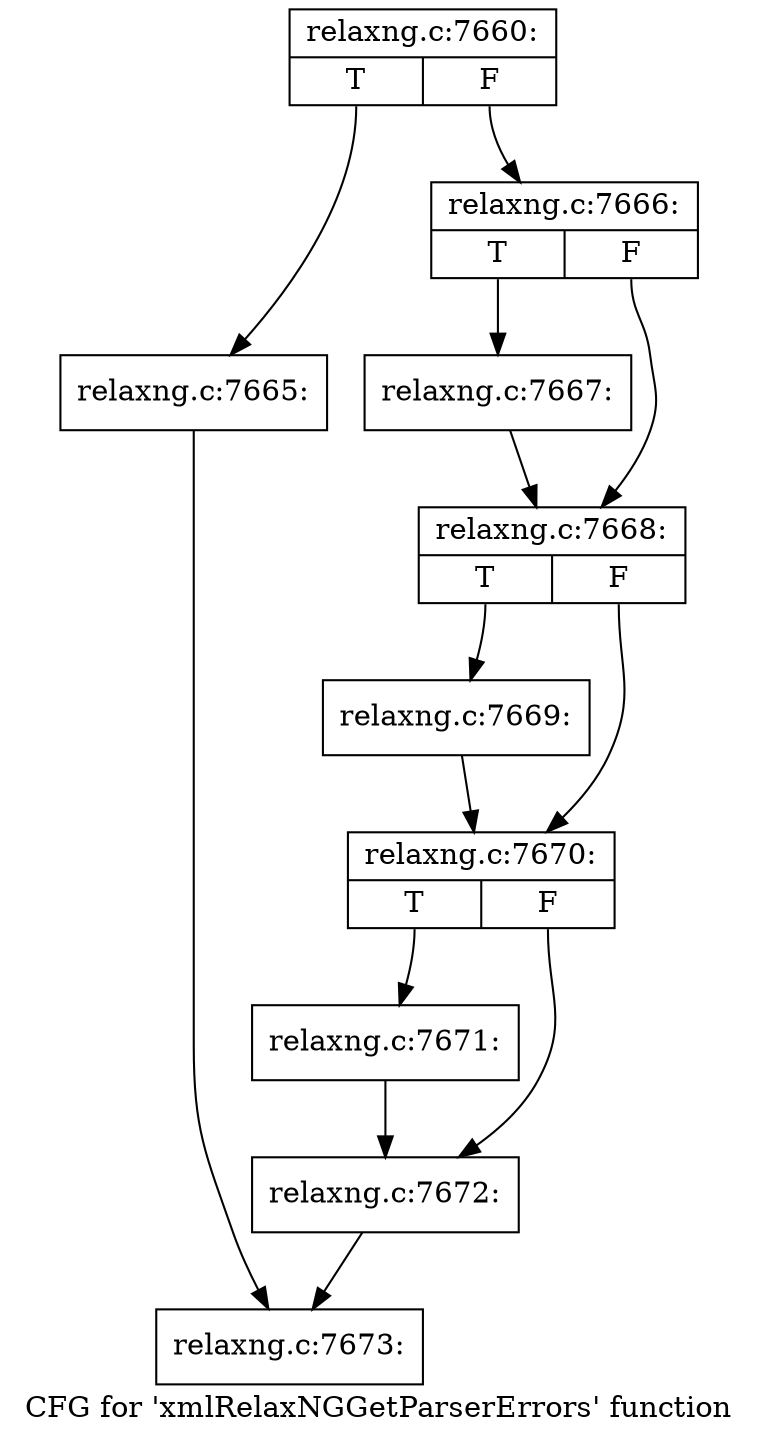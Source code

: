 digraph "CFG for 'xmlRelaxNGGetParserErrors' function" {
	label="CFG for 'xmlRelaxNGGetParserErrors' function";

	Node0x555e9c17ee20 [shape=record,label="{relaxng.c:7660:|{<s0>T|<s1>F}}"];
	Node0x555e9c17ee20:s0 -> Node0x555e9c1827f0;
	Node0x555e9c17ee20:s1 -> Node0x555e9c182840;
	Node0x555e9c1827f0 [shape=record,label="{relaxng.c:7665:}"];
	Node0x555e9c1827f0 -> Node0x555e9c17f000;
	Node0x555e9c182840 [shape=record,label="{relaxng.c:7666:|{<s0>T|<s1>F}}"];
	Node0x555e9c182840:s0 -> Node0x555e9c182d00;
	Node0x555e9c182840:s1 -> Node0x555e9c182d50;
	Node0x555e9c182d00 [shape=record,label="{relaxng.c:7667:}"];
	Node0x555e9c182d00 -> Node0x555e9c182d50;
	Node0x555e9c182d50 [shape=record,label="{relaxng.c:7668:|{<s0>T|<s1>F}}"];
	Node0x555e9c182d50:s0 -> Node0x555e9c183390;
	Node0x555e9c182d50:s1 -> Node0x555e9c1833e0;
	Node0x555e9c183390 [shape=record,label="{relaxng.c:7669:}"];
	Node0x555e9c183390 -> Node0x555e9c1833e0;
	Node0x555e9c1833e0 [shape=record,label="{relaxng.c:7670:|{<s0>T|<s1>F}}"];
	Node0x555e9c1833e0:s0 -> Node0x555e9c1839f0;
	Node0x555e9c1833e0:s1 -> Node0x555e9c183a40;
	Node0x555e9c1839f0 [shape=record,label="{relaxng.c:7671:}"];
	Node0x555e9c1839f0 -> Node0x555e9c183a40;
	Node0x555e9c183a40 [shape=record,label="{relaxng.c:7672:}"];
	Node0x555e9c183a40 -> Node0x555e9c17f000;
	Node0x555e9c17f000 [shape=record,label="{relaxng.c:7673:}"];
}
